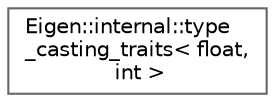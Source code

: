 digraph "类继承关系图"
{
 // LATEX_PDF_SIZE
  bgcolor="transparent";
  edge [fontname=Helvetica,fontsize=10,labelfontname=Helvetica,labelfontsize=10];
  node [fontname=Helvetica,fontsize=10,shape=box,height=0.2,width=0.4];
  rankdir="LR";
  Node0 [id="Node000000",label="Eigen::internal::type\l_casting_traits\< float,\l int \>",height=0.2,width=0.4,color="grey40", fillcolor="white", style="filled",URL="$struct_eigen_1_1internal_1_1type__casting__traits_3_01float_00_01int_01_4.html",tooltip=" "];
}
